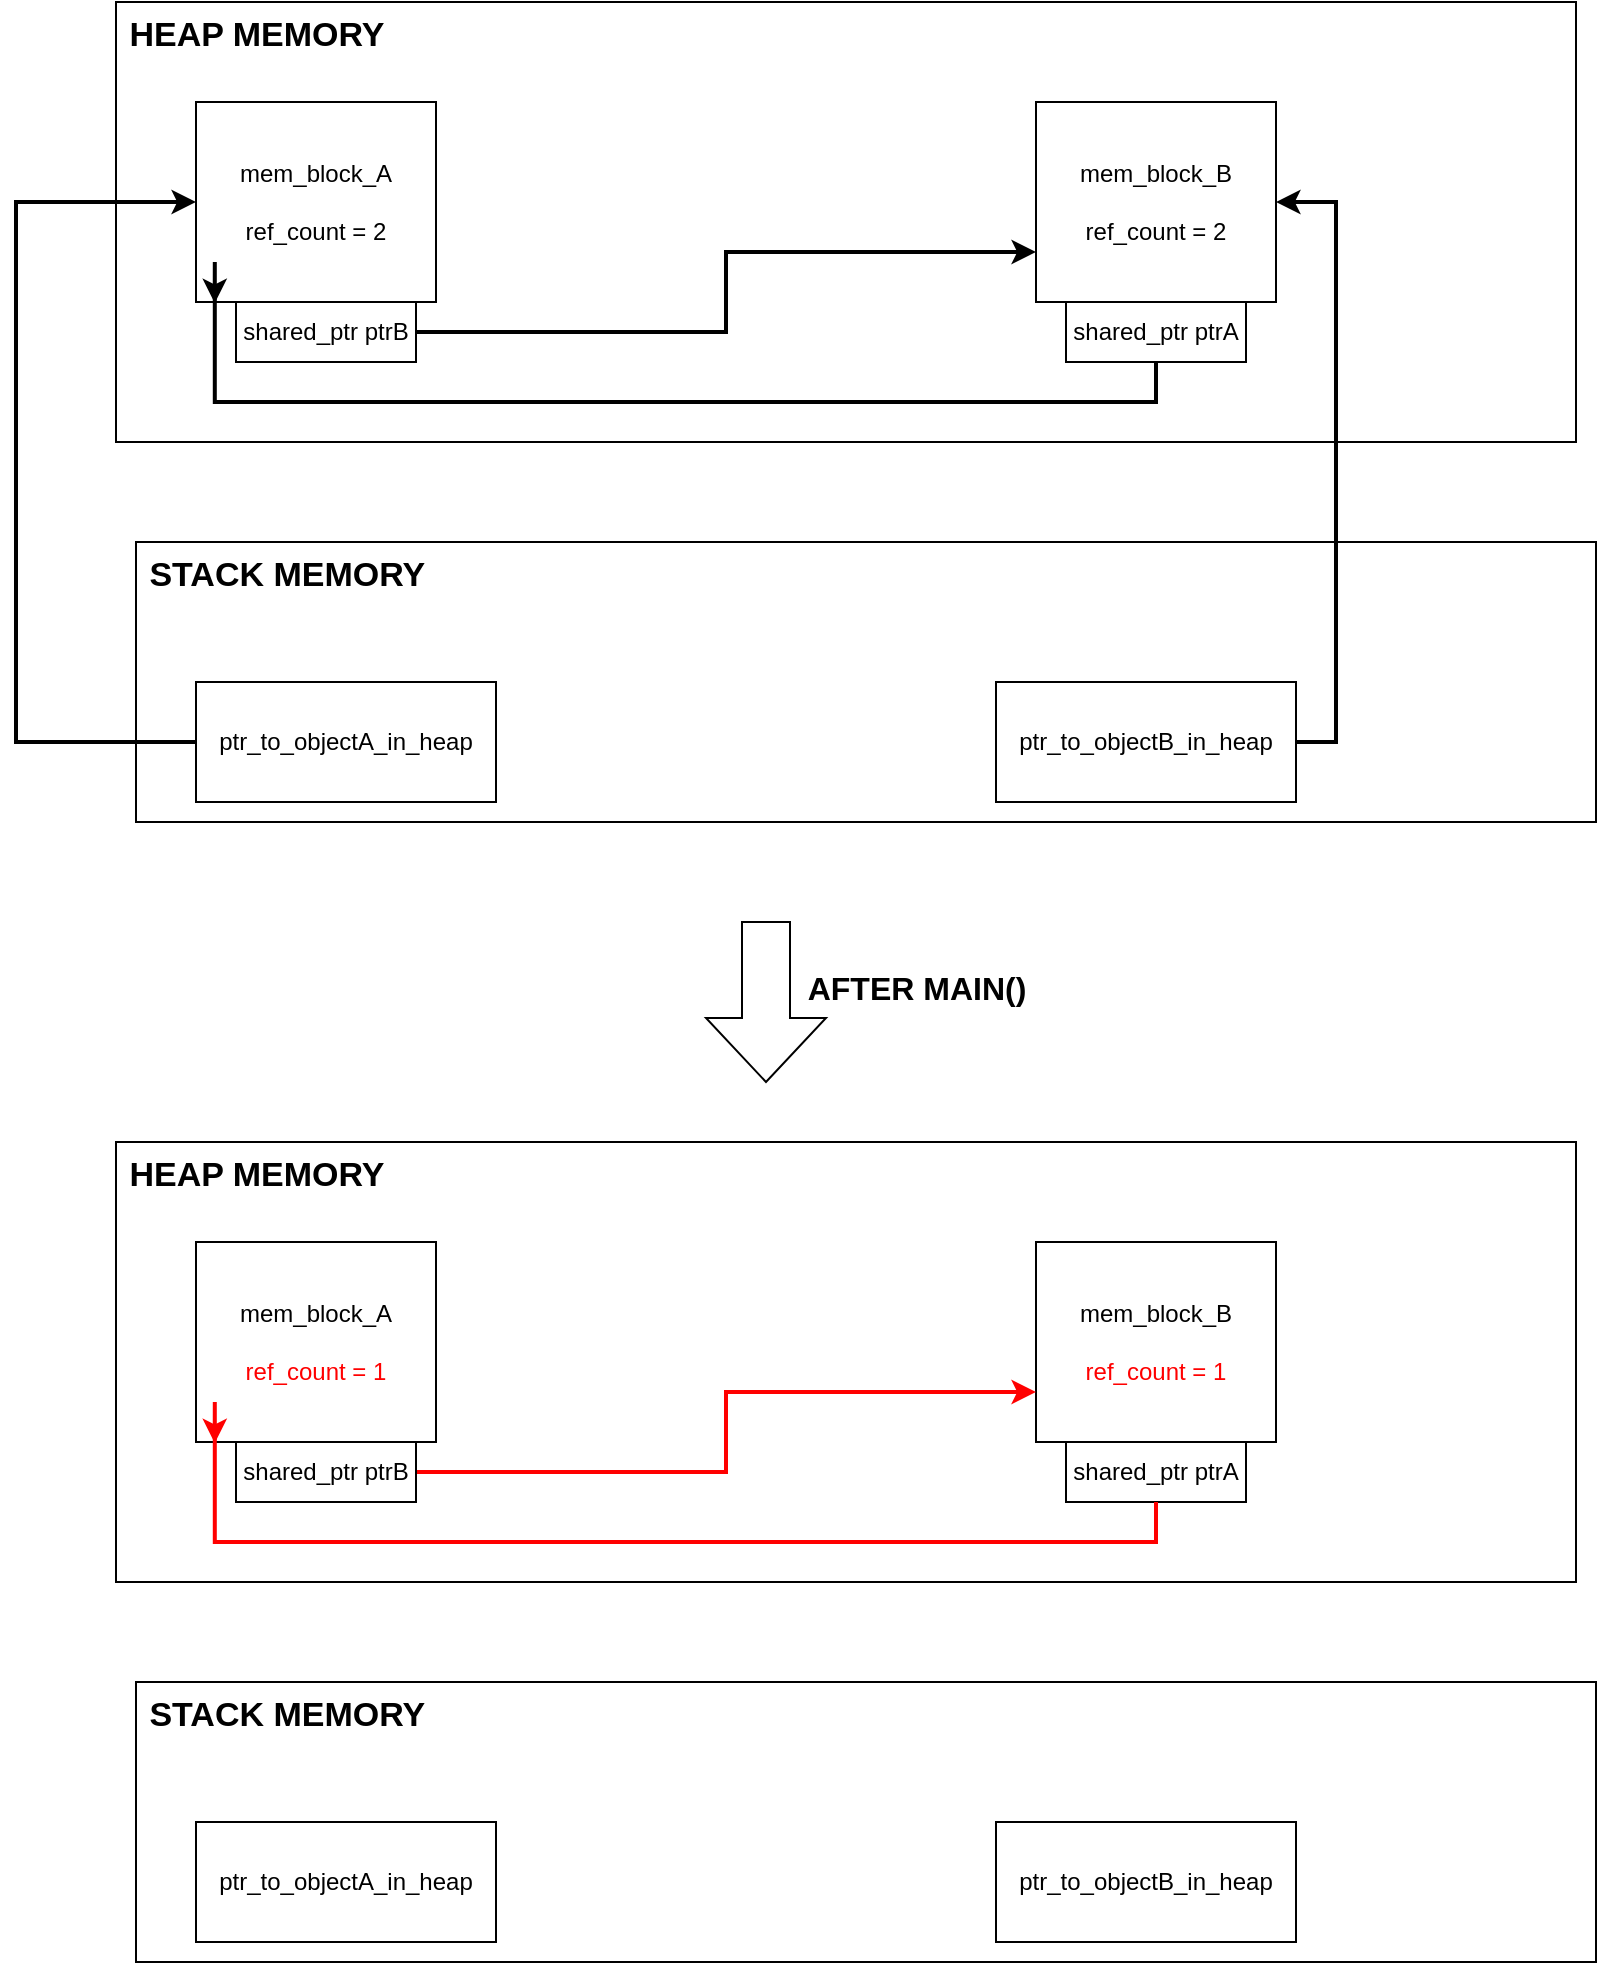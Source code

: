 <mxfile version="28.2.5">
  <diagram name="Page-1" id="6o2nZN8N2BC7FZblgDzo">
    <mxGraphModel dx="1214" dy="724" grid="1" gridSize="10" guides="1" tooltips="1" connect="1" arrows="1" fold="1" page="1" pageScale="1" pageWidth="850" pageHeight="1100" math="0" shadow="0">
      <root>
        <mxCell id="0" />
        <mxCell id="1" parent="0" />
        <mxCell id="NM9Ohv6e_FCD_xG3IsBa-4" value="&lt;font style=&quot;font-size: 17px;&quot;&gt;&lt;b&gt;&amp;nbsp;STACK MEMORY&lt;/b&gt;&lt;/font&gt;" style="rounded=0;whiteSpace=wrap;html=1;align=left;verticalAlign=top;" parent="1" vertex="1">
          <mxGeometry x="110" y="320" width="730" height="140" as="geometry" />
        </mxCell>
        <mxCell id="NM9Ohv6e_FCD_xG3IsBa-3" value="&lt;font style=&quot;font-size: 17px;&quot;&gt;&lt;b&gt;&amp;nbsp;HEAP MEMORY&lt;/b&gt;&lt;/font&gt;" style="rounded=0;whiteSpace=wrap;html=1;align=left;verticalAlign=top;" parent="1" vertex="1">
          <mxGeometry x="100" y="50" width="730" height="220" as="geometry" />
        </mxCell>
        <mxCell id="qeIcOJ5nT1hnokHK7IgU-10" style="edgeStyle=orthogonalEdgeStyle;rounded=0;orthogonalLoop=1;jettySize=auto;html=1;exitX=0;exitY=0.5;exitDx=0;exitDy=0;entryX=0;entryY=0.5;entryDx=0;entryDy=0;strokeWidth=2;" edge="1" parent="1" source="NM9Ohv6e_FCD_xG3IsBa-2" target="NM9Ohv6e_FCD_xG3IsBa-6">
          <mxGeometry relative="1" as="geometry">
            <Array as="points">
              <mxPoint x="50" y="420" />
              <mxPoint x="50" y="150" />
            </Array>
          </mxGeometry>
        </mxCell>
        <mxCell id="NM9Ohv6e_FCD_xG3IsBa-2" value="ptr_to_objectA_in_heap" style="rounded=0;whiteSpace=wrap;html=1;" parent="1" vertex="1">
          <mxGeometry x="140" y="390" width="150" height="60" as="geometry" />
        </mxCell>
        <mxCell id="NM9Ohv6e_FCD_xG3IsBa-6" value="mem_block_A&lt;div&gt;&lt;br&gt;&lt;/div&gt;&lt;div&gt;ref_count = 2&lt;/div&gt;" style="rounded=0;whiteSpace=wrap;html=1;" parent="1" vertex="1">
          <mxGeometry x="140" y="100" width="120" height="100" as="geometry" />
        </mxCell>
        <mxCell id="NM9Ohv6e_FCD_xG3IsBa-8" value="mem_block_B&lt;div&gt;&lt;br&gt;&lt;/div&gt;&lt;div&gt;ref_count = 2&lt;/div&gt;" style="rounded=0;whiteSpace=wrap;html=1;" parent="1" vertex="1">
          <mxGeometry x="560" y="100" width="120" height="100" as="geometry" />
        </mxCell>
        <mxCell id="qeIcOJ5nT1hnokHK7IgU-11" style="edgeStyle=orthogonalEdgeStyle;rounded=0;orthogonalLoop=1;jettySize=auto;html=1;exitX=1;exitY=0.5;exitDx=0;exitDy=0;entryX=1;entryY=0.5;entryDx=0;entryDy=0;strokeWidth=2;" edge="1" parent="1" source="NM9Ohv6e_FCD_xG3IsBa-9" target="NM9Ohv6e_FCD_xG3IsBa-8">
          <mxGeometry relative="1" as="geometry" />
        </mxCell>
        <mxCell id="NM9Ohv6e_FCD_xG3IsBa-9" value="ptr_to_objectB_in_heap" style="rounded=0;whiteSpace=wrap;html=1;" parent="1" vertex="1">
          <mxGeometry x="540" y="390" width="150" height="60" as="geometry" />
        </mxCell>
        <mxCell id="qeIcOJ5nT1hnokHK7IgU-3" style="edgeStyle=orthogonalEdgeStyle;rounded=0;orthogonalLoop=1;jettySize=auto;html=1;exitX=1;exitY=0.5;exitDx=0;exitDy=0;entryX=0;entryY=0.75;entryDx=0;entryDy=0;strokeWidth=2;" edge="1" parent="1" source="qeIcOJ5nT1hnokHK7IgU-1" target="NM9Ohv6e_FCD_xG3IsBa-8">
          <mxGeometry relative="1" as="geometry" />
        </mxCell>
        <mxCell id="qeIcOJ5nT1hnokHK7IgU-1" value="shared_ptr ptrB" style="rounded=0;whiteSpace=wrap;html=1;" vertex="1" parent="1">
          <mxGeometry x="160" y="200" width="90" height="30" as="geometry" />
        </mxCell>
        <mxCell id="qeIcOJ5nT1hnokHK7IgU-2" value="shared_ptr ptrA" style="rounded=0;whiteSpace=wrap;html=1;" vertex="1" parent="1">
          <mxGeometry x="575" y="200" width="90" height="30" as="geometry" />
        </mxCell>
        <mxCell id="qeIcOJ5nT1hnokHK7IgU-6" style="edgeStyle=orthogonalEdgeStyle;rounded=0;orthogonalLoop=1;jettySize=auto;html=1;exitX=0.5;exitY=1;exitDx=0;exitDy=0;entryX=0.078;entryY=1.006;entryDx=0;entryDy=0;entryPerimeter=0;strokeWidth=2;" edge="1" parent="1" source="qeIcOJ5nT1hnokHK7IgU-2" target="NM9Ohv6e_FCD_xG3IsBa-6">
          <mxGeometry relative="1" as="geometry" />
        </mxCell>
        <mxCell id="qeIcOJ5nT1hnokHK7IgU-13" value="" style="shape=singleArrow;whiteSpace=wrap;html=1;arrowWidth=0.4;arrowSize=0.4;align=left;verticalAlign=top;rounded=0;rotation=90;" vertex="1" parent="1">
          <mxGeometry x="385" y="520" width="80" height="60" as="geometry" />
        </mxCell>
        <mxCell id="qeIcOJ5nT1hnokHK7IgU-15" value="&lt;font style=&quot;font-size: 17px;&quot;&gt;&lt;b&gt;&amp;nbsp;STACK MEMORY&lt;/b&gt;&lt;/font&gt;" style="rounded=0;whiteSpace=wrap;html=1;align=left;verticalAlign=top;" vertex="1" parent="1">
          <mxGeometry x="110" y="890" width="730" height="140" as="geometry" />
        </mxCell>
        <mxCell id="qeIcOJ5nT1hnokHK7IgU-16" value="&lt;font style=&quot;font-size: 17px;&quot;&gt;&lt;b&gt;&amp;nbsp;HEAP MEMORY&lt;/b&gt;&lt;/font&gt;" style="rounded=0;whiteSpace=wrap;html=1;align=left;verticalAlign=top;" vertex="1" parent="1">
          <mxGeometry x="100" y="620" width="730" height="220" as="geometry" />
        </mxCell>
        <mxCell id="qeIcOJ5nT1hnokHK7IgU-18" value="ptr_to_objectA_in_heap" style="rounded=0;whiteSpace=wrap;html=1;" vertex="1" parent="1">
          <mxGeometry x="140" y="960" width="150" height="60" as="geometry" />
        </mxCell>
        <mxCell id="qeIcOJ5nT1hnokHK7IgU-19" value="mem_block_A&lt;div&gt;&lt;br&gt;&lt;/div&gt;&lt;div&gt;&lt;font style=&quot;color: rgb(255, 0, 0);&quot;&gt;ref_count = 1&lt;/font&gt;&lt;/div&gt;" style="rounded=0;whiteSpace=wrap;html=1;" vertex="1" parent="1">
          <mxGeometry x="140" y="670" width="120" height="100" as="geometry" />
        </mxCell>
        <mxCell id="qeIcOJ5nT1hnokHK7IgU-20" value="mem_block_B&lt;div&gt;&lt;br&gt;&lt;/div&gt;&lt;div&gt;&lt;font style=&quot;color: rgb(255, 0, 0);&quot;&gt;ref_count = 1&lt;/font&gt;&lt;/div&gt;" style="rounded=0;whiteSpace=wrap;html=1;" vertex="1" parent="1">
          <mxGeometry x="560" y="670" width="120" height="100" as="geometry" />
        </mxCell>
        <mxCell id="qeIcOJ5nT1hnokHK7IgU-22" value="ptr_to_objectB_in_heap" style="rounded=0;whiteSpace=wrap;html=1;" vertex="1" parent="1">
          <mxGeometry x="540" y="960" width="150" height="60" as="geometry" />
        </mxCell>
        <mxCell id="qeIcOJ5nT1hnokHK7IgU-23" style="edgeStyle=orthogonalEdgeStyle;rounded=0;orthogonalLoop=1;jettySize=auto;html=1;exitX=1;exitY=0.5;exitDx=0;exitDy=0;entryX=0;entryY=0.75;entryDx=0;entryDy=0;strokeWidth=2;strokeColor=light-dark(#ff0000, #ededed);" edge="1" parent="1" source="qeIcOJ5nT1hnokHK7IgU-24" target="qeIcOJ5nT1hnokHK7IgU-20">
          <mxGeometry relative="1" as="geometry" />
        </mxCell>
        <mxCell id="qeIcOJ5nT1hnokHK7IgU-24" value="shared_ptr ptrB" style="rounded=0;whiteSpace=wrap;html=1;" vertex="1" parent="1">
          <mxGeometry x="160" y="770" width="90" height="30" as="geometry" />
        </mxCell>
        <mxCell id="qeIcOJ5nT1hnokHK7IgU-25" value="shared_ptr ptrA" style="rounded=0;whiteSpace=wrap;html=1;" vertex="1" parent="1">
          <mxGeometry x="575" y="770" width="90" height="30" as="geometry" />
        </mxCell>
        <mxCell id="qeIcOJ5nT1hnokHK7IgU-26" style="edgeStyle=orthogonalEdgeStyle;rounded=0;orthogonalLoop=1;jettySize=auto;html=1;exitX=0.5;exitY=1;exitDx=0;exitDy=0;entryX=0.078;entryY=1.006;entryDx=0;entryDy=0;entryPerimeter=0;strokeWidth=2;strokeColor=light-dark(#ff0000, #ededed);" edge="1" parent="1" source="qeIcOJ5nT1hnokHK7IgU-25" target="qeIcOJ5nT1hnokHK7IgU-19">
          <mxGeometry relative="1" as="geometry" />
        </mxCell>
        <mxCell id="qeIcOJ5nT1hnokHK7IgU-27" value="AFTER MAIN()" style="text;html=1;align=center;verticalAlign=middle;resizable=0;points=[];autosize=1;strokeColor=none;fillColor=none;strokeWidth=1;fontSize=16;fontStyle=1" vertex="1" parent="1">
          <mxGeometry x="435" y="528" width="130" height="30" as="geometry" />
        </mxCell>
      </root>
    </mxGraphModel>
  </diagram>
</mxfile>
